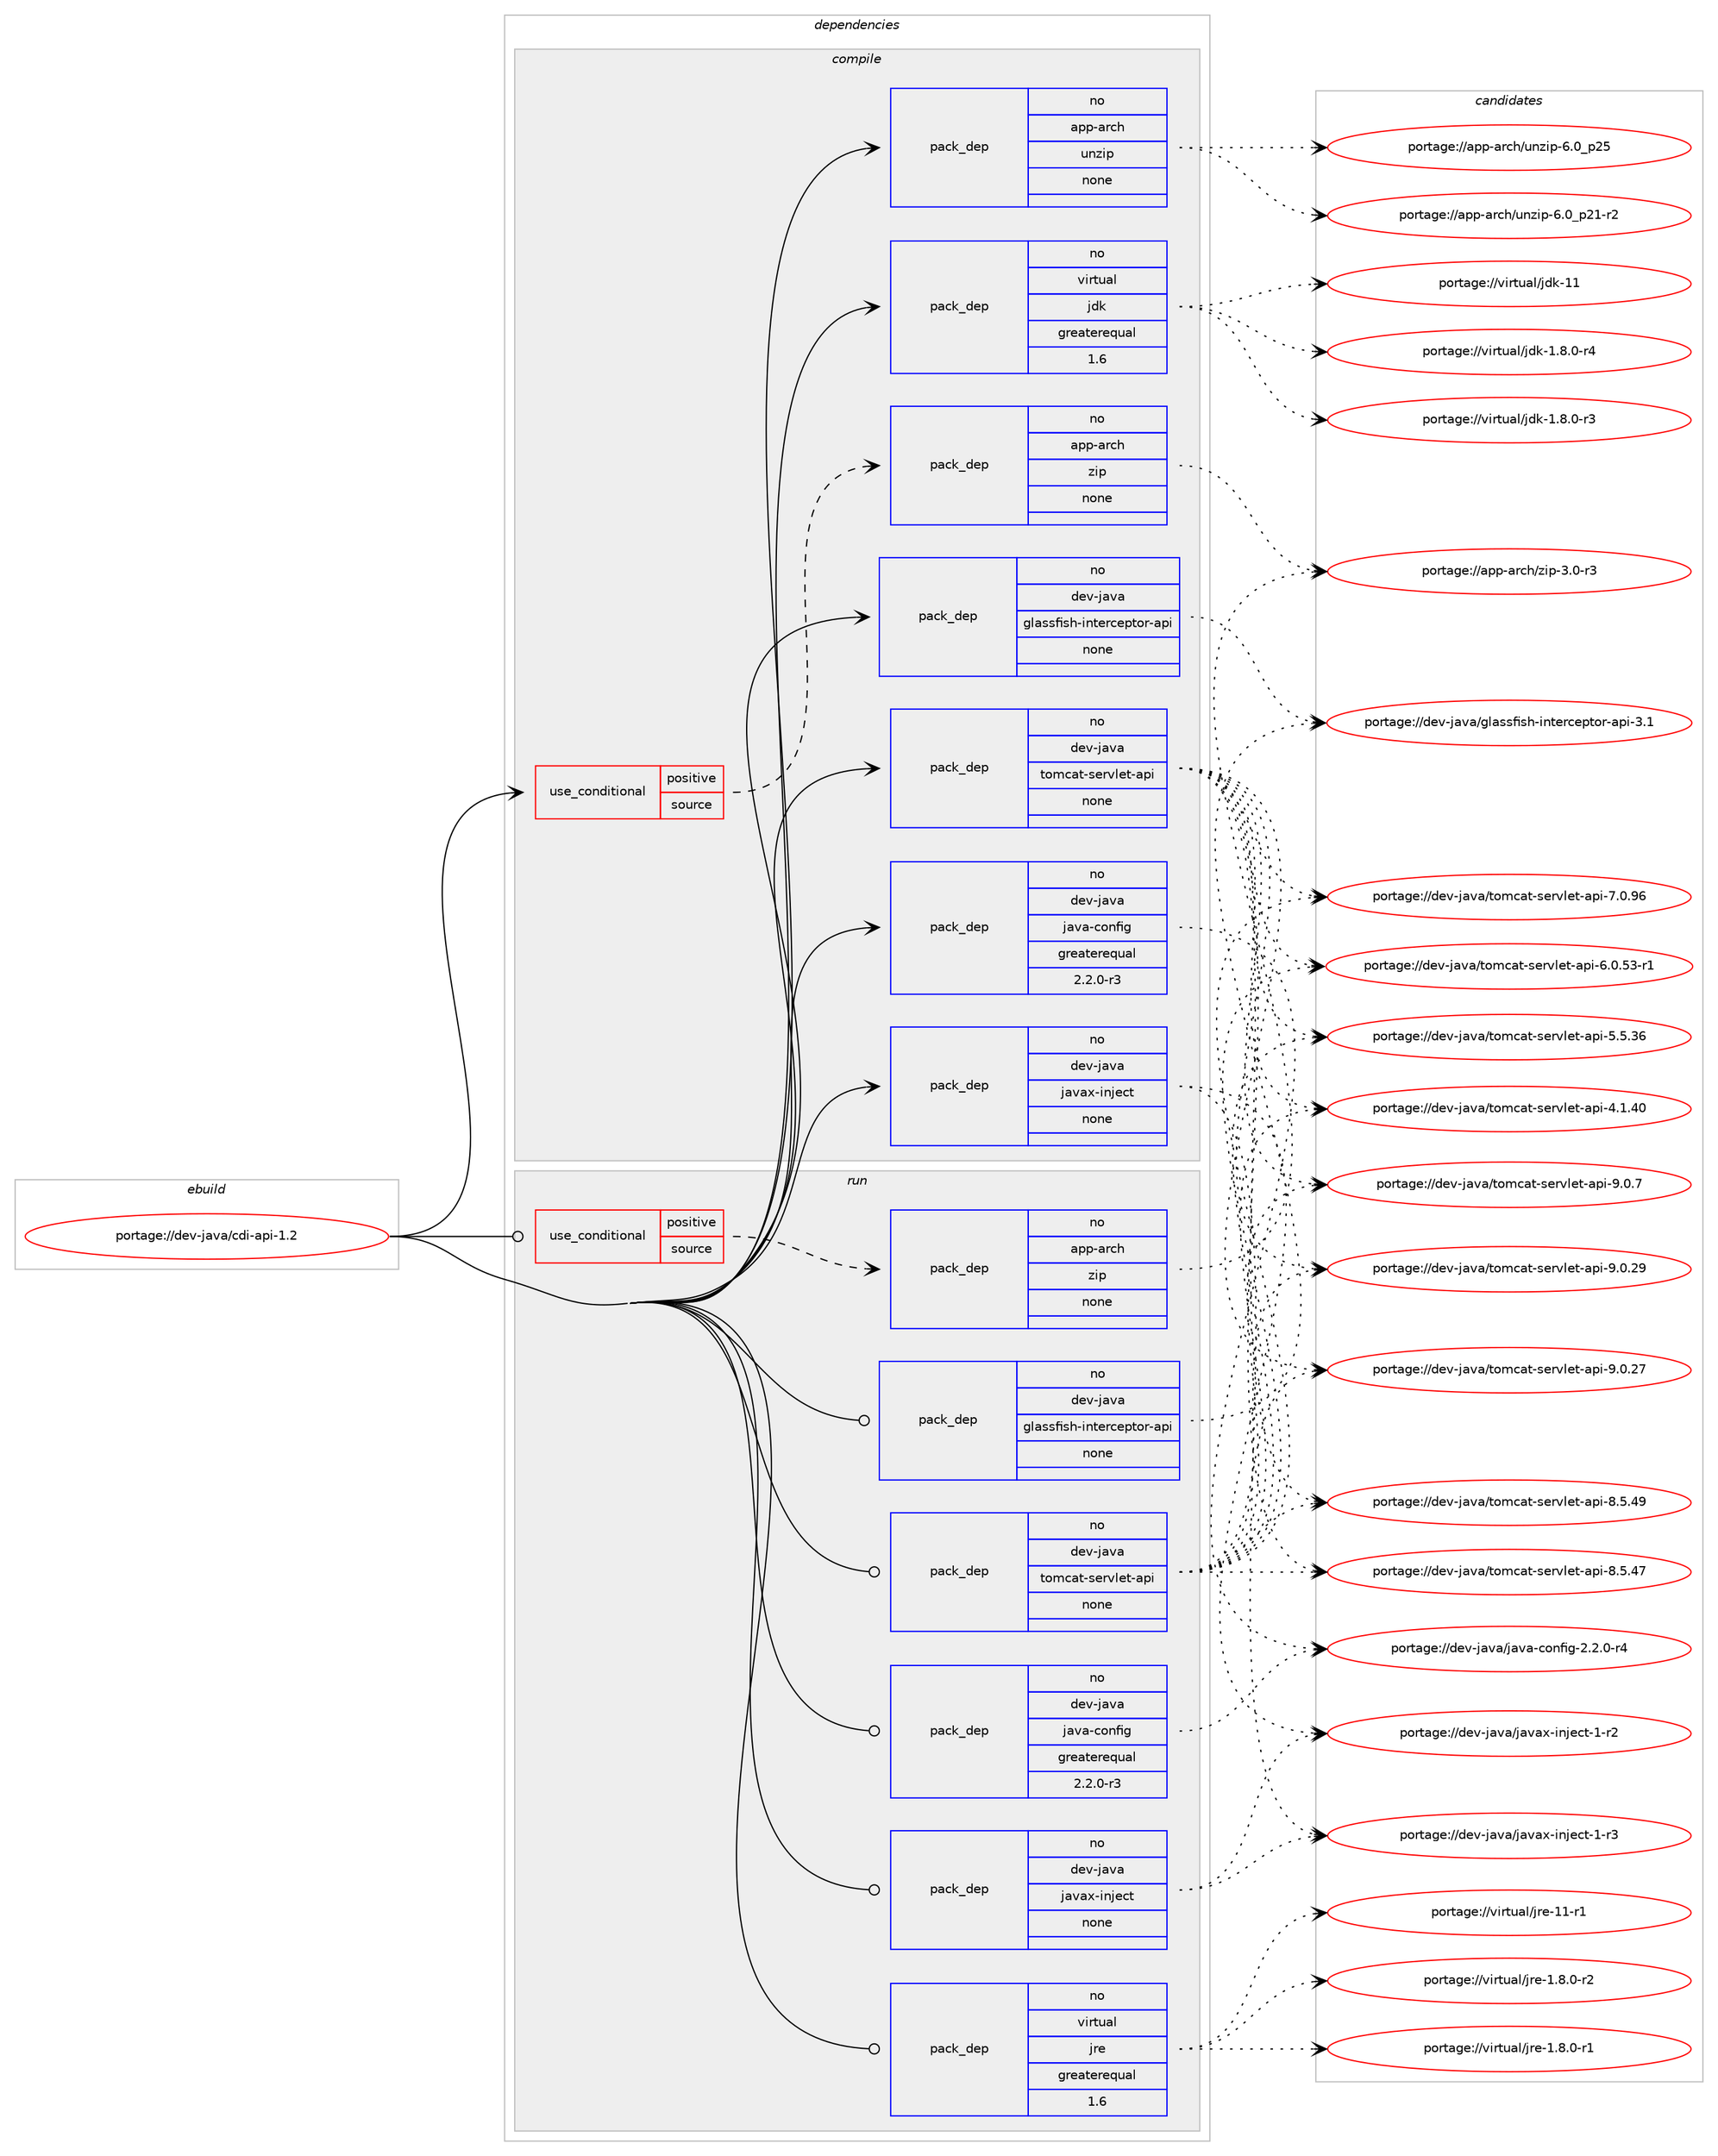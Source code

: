 digraph prolog {

# *************
# Graph options
# *************

newrank=true;
concentrate=true;
compound=true;
graph [rankdir=LR,fontname=Helvetica,fontsize=10,ranksep=1.5];#, ranksep=2.5, nodesep=0.2];
edge  [arrowhead=vee];
node  [fontname=Helvetica,fontsize=10];

# **********
# The ebuild
# **********

subgraph cluster_leftcol {
color=gray;
label=<<i>ebuild</i>>;
id [label="portage://dev-java/cdi-api-1.2", color=red, width=4, href="../dev-java/cdi-api-1.2.svg"];
}

# ****************
# The dependencies
# ****************

subgraph cluster_midcol {
color=gray;
label=<<i>dependencies</i>>;
subgraph cluster_compile {
fillcolor="#eeeeee";
style=filled;
label=<<i>compile</i>>;
subgraph cond130512 {
dependency533354 [label=<<TABLE BORDER="0" CELLBORDER="1" CELLSPACING="0" CELLPADDING="4"><TR><TD ROWSPAN="3" CELLPADDING="10">use_conditional</TD></TR><TR><TD>positive</TD></TR><TR><TD>source</TD></TR></TABLE>>, shape=none, color=red];
subgraph pack397221 {
dependency533355 [label=<<TABLE BORDER="0" CELLBORDER="1" CELLSPACING="0" CELLPADDING="4" WIDTH="220"><TR><TD ROWSPAN="6" CELLPADDING="30">pack_dep</TD></TR><TR><TD WIDTH="110">no</TD></TR><TR><TD>app-arch</TD></TR><TR><TD>zip</TD></TR><TR><TD>none</TD></TR><TR><TD></TD></TR></TABLE>>, shape=none, color=blue];
}
dependency533354:e -> dependency533355:w [weight=20,style="dashed",arrowhead="vee"];
}
id:e -> dependency533354:w [weight=20,style="solid",arrowhead="vee"];
subgraph pack397222 {
dependency533356 [label=<<TABLE BORDER="0" CELLBORDER="1" CELLSPACING="0" CELLPADDING="4" WIDTH="220"><TR><TD ROWSPAN="6" CELLPADDING="30">pack_dep</TD></TR><TR><TD WIDTH="110">no</TD></TR><TR><TD>app-arch</TD></TR><TR><TD>unzip</TD></TR><TR><TD>none</TD></TR><TR><TD></TD></TR></TABLE>>, shape=none, color=blue];
}
id:e -> dependency533356:w [weight=20,style="solid",arrowhead="vee"];
subgraph pack397223 {
dependency533357 [label=<<TABLE BORDER="0" CELLBORDER="1" CELLSPACING="0" CELLPADDING="4" WIDTH="220"><TR><TD ROWSPAN="6" CELLPADDING="30">pack_dep</TD></TR><TR><TD WIDTH="110">no</TD></TR><TR><TD>dev-java</TD></TR><TR><TD>glassfish-interceptor-api</TD></TR><TR><TD>none</TD></TR><TR><TD></TD></TR></TABLE>>, shape=none, color=blue];
}
id:e -> dependency533357:w [weight=20,style="solid",arrowhead="vee"];
subgraph pack397224 {
dependency533358 [label=<<TABLE BORDER="0" CELLBORDER="1" CELLSPACING="0" CELLPADDING="4" WIDTH="220"><TR><TD ROWSPAN="6" CELLPADDING="30">pack_dep</TD></TR><TR><TD WIDTH="110">no</TD></TR><TR><TD>dev-java</TD></TR><TR><TD>java-config</TD></TR><TR><TD>greaterequal</TD></TR><TR><TD>2.2.0-r3</TD></TR></TABLE>>, shape=none, color=blue];
}
id:e -> dependency533358:w [weight=20,style="solid",arrowhead="vee"];
subgraph pack397225 {
dependency533359 [label=<<TABLE BORDER="0" CELLBORDER="1" CELLSPACING="0" CELLPADDING="4" WIDTH="220"><TR><TD ROWSPAN="6" CELLPADDING="30">pack_dep</TD></TR><TR><TD WIDTH="110">no</TD></TR><TR><TD>dev-java</TD></TR><TR><TD>javax-inject</TD></TR><TR><TD>none</TD></TR><TR><TD></TD></TR></TABLE>>, shape=none, color=blue];
}
id:e -> dependency533359:w [weight=20,style="solid",arrowhead="vee"];
subgraph pack397226 {
dependency533360 [label=<<TABLE BORDER="0" CELLBORDER="1" CELLSPACING="0" CELLPADDING="4" WIDTH="220"><TR><TD ROWSPAN="6" CELLPADDING="30">pack_dep</TD></TR><TR><TD WIDTH="110">no</TD></TR><TR><TD>dev-java</TD></TR><TR><TD>tomcat-servlet-api</TD></TR><TR><TD>none</TD></TR><TR><TD></TD></TR></TABLE>>, shape=none, color=blue];
}
id:e -> dependency533360:w [weight=20,style="solid",arrowhead="vee"];
subgraph pack397227 {
dependency533361 [label=<<TABLE BORDER="0" CELLBORDER="1" CELLSPACING="0" CELLPADDING="4" WIDTH="220"><TR><TD ROWSPAN="6" CELLPADDING="30">pack_dep</TD></TR><TR><TD WIDTH="110">no</TD></TR><TR><TD>virtual</TD></TR><TR><TD>jdk</TD></TR><TR><TD>greaterequal</TD></TR><TR><TD>1.6</TD></TR></TABLE>>, shape=none, color=blue];
}
id:e -> dependency533361:w [weight=20,style="solid",arrowhead="vee"];
}
subgraph cluster_compileandrun {
fillcolor="#eeeeee";
style=filled;
label=<<i>compile and run</i>>;
}
subgraph cluster_run {
fillcolor="#eeeeee";
style=filled;
label=<<i>run</i>>;
subgraph cond130513 {
dependency533362 [label=<<TABLE BORDER="0" CELLBORDER="1" CELLSPACING="0" CELLPADDING="4"><TR><TD ROWSPAN="3" CELLPADDING="10">use_conditional</TD></TR><TR><TD>positive</TD></TR><TR><TD>source</TD></TR></TABLE>>, shape=none, color=red];
subgraph pack397228 {
dependency533363 [label=<<TABLE BORDER="0" CELLBORDER="1" CELLSPACING="0" CELLPADDING="4" WIDTH="220"><TR><TD ROWSPAN="6" CELLPADDING="30">pack_dep</TD></TR><TR><TD WIDTH="110">no</TD></TR><TR><TD>app-arch</TD></TR><TR><TD>zip</TD></TR><TR><TD>none</TD></TR><TR><TD></TD></TR></TABLE>>, shape=none, color=blue];
}
dependency533362:e -> dependency533363:w [weight=20,style="dashed",arrowhead="vee"];
}
id:e -> dependency533362:w [weight=20,style="solid",arrowhead="odot"];
subgraph pack397229 {
dependency533364 [label=<<TABLE BORDER="0" CELLBORDER="1" CELLSPACING="0" CELLPADDING="4" WIDTH="220"><TR><TD ROWSPAN="6" CELLPADDING="30">pack_dep</TD></TR><TR><TD WIDTH="110">no</TD></TR><TR><TD>dev-java</TD></TR><TR><TD>glassfish-interceptor-api</TD></TR><TR><TD>none</TD></TR><TR><TD></TD></TR></TABLE>>, shape=none, color=blue];
}
id:e -> dependency533364:w [weight=20,style="solid",arrowhead="odot"];
subgraph pack397230 {
dependency533365 [label=<<TABLE BORDER="0" CELLBORDER="1" CELLSPACING="0" CELLPADDING="4" WIDTH="220"><TR><TD ROWSPAN="6" CELLPADDING="30">pack_dep</TD></TR><TR><TD WIDTH="110">no</TD></TR><TR><TD>dev-java</TD></TR><TR><TD>java-config</TD></TR><TR><TD>greaterequal</TD></TR><TR><TD>2.2.0-r3</TD></TR></TABLE>>, shape=none, color=blue];
}
id:e -> dependency533365:w [weight=20,style="solid",arrowhead="odot"];
subgraph pack397231 {
dependency533366 [label=<<TABLE BORDER="0" CELLBORDER="1" CELLSPACING="0" CELLPADDING="4" WIDTH="220"><TR><TD ROWSPAN="6" CELLPADDING="30">pack_dep</TD></TR><TR><TD WIDTH="110">no</TD></TR><TR><TD>dev-java</TD></TR><TR><TD>javax-inject</TD></TR><TR><TD>none</TD></TR><TR><TD></TD></TR></TABLE>>, shape=none, color=blue];
}
id:e -> dependency533366:w [weight=20,style="solid",arrowhead="odot"];
subgraph pack397232 {
dependency533367 [label=<<TABLE BORDER="0" CELLBORDER="1" CELLSPACING="0" CELLPADDING="4" WIDTH="220"><TR><TD ROWSPAN="6" CELLPADDING="30">pack_dep</TD></TR><TR><TD WIDTH="110">no</TD></TR><TR><TD>dev-java</TD></TR><TR><TD>tomcat-servlet-api</TD></TR><TR><TD>none</TD></TR><TR><TD></TD></TR></TABLE>>, shape=none, color=blue];
}
id:e -> dependency533367:w [weight=20,style="solid",arrowhead="odot"];
subgraph pack397233 {
dependency533368 [label=<<TABLE BORDER="0" CELLBORDER="1" CELLSPACING="0" CELLPADDING="4" WIDTH="220"><TR><TD ROWSPAN="6" CELLPADDING="30">pack_dep</TD></TR><TR><TD WIDTH="110">no</TD></TR><TR><TD>virtual</TD></TR><TR><TD>jre</TD></TR><TR><TD>greaterequal</TD></TR><TR><TD>1.6</TD></TR></TABLE>>, shape=none, color=blue];
}
id:e -> dependency533368:w [weight=20,style="solid",arrowhead="odot"];
}
}

# **************
# The candidates
# **************

subgraph cluster_choices {
rank=same;
color=gray;
label=<<i>candidates</i>>;

subgraph choice397221 {
color=black;
nodesep=1;
choice9711211245971149910447122105112455146484511451 [label="portage://app-arch/zip-3.0-r3", color=red, width=4,href="../app-arch/zip-3.0-r3.svg"];
dependency533355:e -> choice9711211245971149910447122105112455146484511451:w [style=dotted,weight="100"];
}
subgraph choice397222 {
color=black;
nodesep=1;
choice971121124597114991044711711012210511245544648951125053 [label="portage://app-arch/unzip-6.0_p25", color=red, width=4,href="../app-arch/unzip-6.0_p25.svg"];
choice9711211245971149910447117110122105112455446489511250494511450 [label="portage://app-arch/unzip-6.0_p21-r2", color=red, width=4,href="../app-arch/unzip-6.0_p21-r2.svg"];
dependency533356:e -> choice971121124597114991044711711012210511245544648951125053:w [style=dotted,weight="100"];
dependency533356:e -> choice9711211245971149910447117110122105112455446489511250494511450:w [style=dotted,weight="100"];
}
subgraph choice397223 {
color=black;
nodesep=1;
choice10010111845106971189747103108971151151021051151044510511011610111499101112116111114459711210545514649 [label="portage://dev-java/glassfish-interceptor-api-3.1", color=red, width=4,href="../dev-java/glassfish-interceptor-api-3.1.svg"];
dependency533357:e -> choice10010111845106971189747103108971151151021051151044510511011610111499101112116111114459711210545514649:w [style=dotted,weight="100"];
}
subgraph choice397224 {
color=black;
nodesep=1;
choice10010111845106971189747106971189745991111101021051034550465046484511452 [label="portage://dev-java/java-config-2.2.0-r4", color=red, width=4,href="../dev-java/java-config-2.2.0-r4.svg"];
dependency533358:e -> choice10010111845106971189747106971189745991111101021051034550465046484511452:w [style=dotted,weight="100"];
}
subgraph choice397225 {
color=black;
nodesep=1;
choice100101118451069711897471069711897120451051101061019911645494511451 [label="portage://dev-java/javax-inject-1-r3", color=red, width=4,href="../dev-java/javax-inject-1-r3.svg"];
choice100101118451069711897471069711897120451051101061019911645494511450 [label="portage://dev-java/javax-inject-1-r2", color=red, width=4,href="../dev-java/javax-inject-1-r2.svg"];
dependency533359:e -> choice100101118451069711897471069711897120451051101061019911645494511451:w [style=dotted,weight="100"];
dependency533359:e -> choice100101118451069711897471069711897120451051101061019911645494511450:w [style=dotted,weight="100"];
}
subgraph choice397226 {
color=black;
nodesep=1;
choice100101118451069711897471161111099997116451151011141181081011164597112105455746484655 [label="portage://dev-java/tomcat-servlet-api-9.0.7", color=red, width=4,href="../dev-java/tomcat-servlet-api-9.0.7.svg"];
choice10010111845106971189747116111109999711645115101114118108101116459711210545574648465057 [label="portage://dev-java/tomcat-servlet-api-9.0.29", color=red, width=4,href="../dev-java/tomcat-servlet-api-9.0.29.svg"];
choice10010111845106971189747116111109999711645115101114118108101116459711210545574648465055 [label="portage://dev-java/tomcat-servlet-api-9.0.27", color=red, width=4,href="../dev-java/tomcat-servlet-api-9.0.27.svg"];
choice10010111845106971189747116111109999711645115101114118108101116459711210545564653465257 [label="portage://dev-java/tomcat-servlet-api-8.5.49", color=red, width=4,href="../dev-java/tomcat-servlet-api-8.5.49.svg"];
choice10010111845106971189747116111109999711645115101114118108101116459711210545564653465255 [label="portage://dev-java/tomcat-servlet-api-8.5.47", color=red, width=4,href="../dev-java/tomcat-servlet-api-8.5.47.svg"];
choice10010111845106971189747116111109999711645115101114118108101116459711210545554648465754 [label="portage://dev-java/tomcat-servlet-api-7.0.96", color=red, width=4,href="../dev-java/tomcat-servlet-api-7.0.96.svg"];
choice100101118451069711897471161111099997116451151011141181081011164597112105455446484653514511449 [label="portage://dev-java/tomcat-servlet-api-6.0.53-r1", color=red, width=4,href="../dev-java/tomcat-servlet-api-6.0.53-r1.svg"];
choice10010111845106971189747116111109999711645115101114118108101116459711210545534653465154 [label="portage://dev-java/tomcat-servlet-api-5.5.36", color=red, width=4,href="../dev-java/tomcat-servlet-api-5.5.36.svg"];
choice10010111845106971189747116111109999711645115101114118108101116459711210545524649465248 [label="portage://dev-java/tomcat-servlet-api-4.1.40", color=red, width=4,href="../dev-java/tomcat-servlet-api-4.1.40.svg"];
dependency533360:e -> choice100101118451069711897471161111099997116451151011141181081011164597112105455746484655:w [style=dotted,weight="100"];
dependency533360:e -> choice10010111845106971189747116111109999711645115101114118108101116459711210545574648465057:w [style=dotted,weight="100"];
dependency533360:e -> choice10010111845106971189747116111109999711645115101114118108101116459711210545574648465055:w [style=dotted,weight="100"];
dependency533360:e -> choice10010111845106971189747116111109999711645115101114118108101116459711210545564653465257:w [style=dotted,weight="100"];
dependency533360:e -> choice10010111845106971189747116111109999711645115101114118108101116459711210545564653465255:w [style=dotted,weight="100"];
dependency533360:e -> choice10010111845106971189747116111109999711645115101114118108101116459711210545554648465754:w [style=dotted,weight="100"];
dependency533360:e -> choice100101118451069711897471161111099997116451151011141181081011164597112105455446484653514511449:w [style=dotted,weight="100"];
dependency533360:e -> choice10010111845106971189747116111109999711645115101114118108101116459711210545534653465154:w [style=dotted,weight="100"];
dependency533360:e -> choice10010111845106971189747116111109999711645115101114118108101116459711210545524649465248:w [style=dotted,weight="100"];
}
subgraph choice397227 {
color=black;
nodesep=1;
choice1181051141161179710847106100107454949 [label="portage://virtual/jdk-11", color=red, width=4,href="../virtual/jdk-11.svg"];
choice11810511411611797108471061001074549465646484511452 [label="portage://virtual/jdk-1.8.0-r4", color=red, width=4,href="../virtual/jdk-1.8.0-r4.svg"];
choice11810511411611797108471061001074549465646484511451 [label="portage://virtual/jdk-1.8.0-r3", color=red, width=4,href="../virtual/jdk-1.8.0-r3.svg"];
dependency533361:e -> choice1181051141161179710847106100107454949:w [style=dotted,weight="100"];
dependency533361:e -> choice11810511411611797108471061001074549465646484511452:w [style=dotted,weight="100"];
dependency533361:e -> choice11810511411611797108471061001074549465646484511451:w [style=dotted,weight="100"];
}
subgraph choice397228 {
color=black;
nodesep=1;
choice9711211245971149910447122105112455146484511451 [label="portage://app-arch/zip-3.0-r3", color=red, width=4,href="../app-arch/zip-3.0-r3.svg"];
dependency533363:e -> choice9711211245971149910447122105112455146484511451:w [style=dotted,weight="100"];
}
subgraph choice397229 {
color=black;
nodesep=1;
choice10010111845106971189747103108971151151021051151044510511011610111499101112116111114459711210545514649 [label="portage://dev-java/glassfish-interceptor-api-3.1", color=red, width=4,href="../dev-java/glassfish-interceptor-api-3.1.svg"];
dependency533364:e -> choice10010111845106971189747103108971151151021051151044510511011610111499101112116111114459711210545514649:w [style=dotted,weight="100"];
}
subgraph choice397230 {
color=black;
nodesep=1;
choice10010111845106971189747106971189745991111101021051034550465046484511452 [label="portage://dev-java/java-config-2.2.0-r4", color=red, width=4,href="../dev-java/java-config-2.2.0-r4.svg"];
dependency533365:e -> choice10010111845106971189747106971189745991111101021051034550465046484511452:w [style=dotted,weight="100"];
}
subgraph choice397231 {
color=black;
nodesep=1;
choice100101118451069711897471069711897120451051101061019911645494511451 [label="portage://dev-java/javax-inject-1-r3", color=red, width=4,href="../dev-java/javax-inject-1-r3.svg"];
choice100101118451069711897471069711897120451051101061019911645494511450 [label="portage://dev-java/javax-inject-1-r2", color=red, width=4,href="../dev-java/javax-inject-1-r2.svg"];
dependency533366:e -> choice100101118451069711897471069711897120451051101061019911645494511451:w [style=dotted,weight="100"];
dependency533366:e -> choice100101118451069711897471069711897120451051101061019911645494511450:w [style=dotted,weight="100"];
}
subgraph choice397232 {
color=black;
nodesep=1;
choice100101118451069711897471161111099997116451151011141181081011164597112105455746484655 [label="portage://dev-java/tomcat-servlet-api-9.0.7", color=red, width=4,href="../dev-java/tomcat-servlet-api-9.0.7.svg"];
choice10010111845106971189747116111109999711645115101114118108101116459711210545574648465057 [label="portage://dev-java/tomcat-servlet-api-9.0.29", color=red, width=4,href="../dev-java/tomcat-servlet-api-9.0.29.svg"];
choice10010111845106971189747116111109999711645115101114118108101116459711210545574648465055 [label="portage://dev-java/tomcat-servlet-api-9.0.27", color=red, width=4,href="../dev-java/tomcat-servlet-api-9.0.27.svg"];
choice10010111845106971189747116111109999711645115101114118108101116459711210545564653465257 [label="portage://dev-java/tomcat-servlet-api-8.5.49", color=red, width=4,href="../dev-java/tomcat-servlet-api-8.5.49.svg"];
choice10010111845106971189747116111109999711645115101114118108101116459711210545564653465255 [label="portage://dev-java/tomcat-servlet-api-8.5.47", color=red, width=4,href="../dev-java/tomcat-servlet-api-8.5.47.svg"];
choice10010111845106971189747116111109999711645115101114118108101116459711210545554648465754 [label="portage://dev-java/tomcat-servlet-api-7.0.96", color=red, width=4,href="../dev-java/tomcat-servlet-api-7.0.96.svg"];
choice100101118451069711897471161111099997116451151011141181081011164597112105455446484653514511449 [label="portage://dev-java/tomcat-servlet-api-6.0.53-r1", color=red, width=4,href="../dev-java/tomcat-servlet-api-6.0.53-r1.svg"];
choice10010111845106971189747116111109999711645115101114118108101116459711210545534653465154 [label="portage://dev-java/tomcat-servlet-api-5.5.36", color=red, width=4,href="../dev-java/tomcat-servlet-api-5.5.36.svg"];
choice10010111845106971189747116111109999711645115101114118108101116459711210545524649465248 [label="portage://dev-java/tomcat-servlet-api-4.1.40", color=red, width=4,href="../dev-java/tomcat-servlet-api-4.1.40.svg"];
dependency533367:e -> choice100101118451069711897471161111099997116451151011141181081011164597112105455746484655:w [style=dotted,weight="100"];
dependency533367:e -> choice10010111845106971189747116111109999711645115101114118108101116459711210545574648465057:w [style=dotted,weight="100"];
dependency533367:e -> choice10010111845106971189747116111109999711645115101114118108101116459711210545574648465055:w [style=dotted,weight="100"];
dependency533367:e -> choice10010111845106971189747116111109999711645115101114118108101116459711210545564653465257:w [style=dotted,weight="100"];
dependency533367:e -> choice10010111845106971189747116111109999711645115101114118108101116459711210545564653465255:w [style=dotted,weight="100"];
dependency533367:e -> choice10010111845106971189747116111109999711645115101114118108101116459711210545554648465754:w [style=dotted,weight="100"];
dependency533367:e -> choice100101118451069711897471161111099997116451151011141181081011164597112105455446484653514511449:w [style=dotted,weight="100"];
dependency533367:e -> choice10010111845106971189747116111109999711645115101114118108101116459711210545534653465154:w [style=dotted,weight="100"];
dependency533367:e -> choice10010111845106971189747116111109999711645115101114118108101116459711210545524649465248:w [style=dotted,weight="100"];
}
subgraph choice397233 {
color=black;
nodesep=1;
choice11810511411611797108471061141014549494511449 [label="portage://virtual/jre-11-r1", color=red, width=4,href="../virtual/jre-11-r1.svg"];
choice11810511411611797108471061141014549465646484511450 [label="portage://virtual/jre-1.8.0-r2", color=red, width=4,href="../virtual/jre-1.8.0-r2.svg"];
choice11810511411611797108471061141014549465646484511449 [label="portage://virtual/jre-1.8.0-r1", color=red, width=4,href="../virtual/jre-1.8.0-r1.svg"];
dependency533368:e -> choice11810511411611797108471061141014549494511449:w [style=dotted,weight="100"];
dependency533368:e -> choice11810511411611797108471061141014549465646484511450:w [style=dotted,weight="100"];
dependency533368:e -> choice11810511411611797108471061141014549465646484511449:w [style=dotted,weight="100"];
}
}

}
